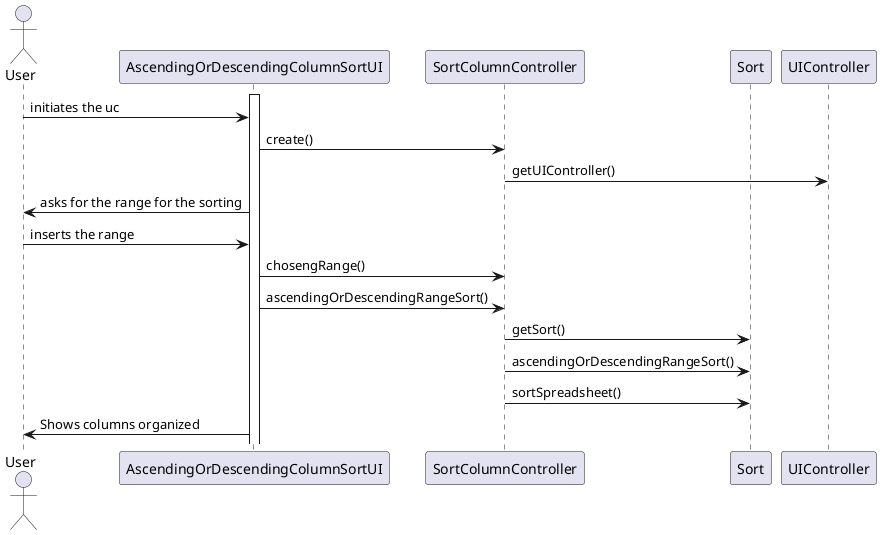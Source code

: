 @startuml

actor User

participant AscendingOrDescendingColumnSortUI as uiSort
participant SortColumnController as controller
participant Sort as sort
participant UIController as uiController


activate uiSort
User->uiSort : initiates the uc

uiSort->controller : create()
controller -> uiController :getUIController()
uiSort->User : asks for the range for the sorting
User-> uiSort : inserts the range
uiSort->controller : chosengRange()
uiSort->controller :ascendingOrDescendingRangeSort()
controller->sort:getSort()
controller->sort: ascendingOrDescendingRangeSort()
controller->sort: sortSpreadsheet()
uiSort->User : Shows columns organized
@enduml